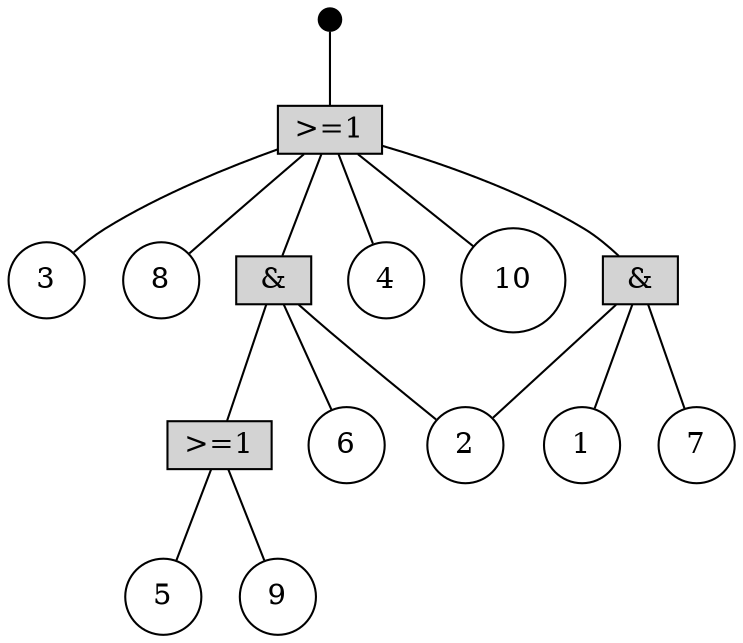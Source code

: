 digraph G {
0 [shape=point, style=filled, width=0.15, label="TOP"]; 0 -> 2 [style=filled, dir=none];3 [shape=circle, height=0.25, width=0.25, label="3"];
4 [shape=circle, height=0.25, width=0.25, label="1"];
5 [shape=circle, height=0.25, width=0.25, label="8"];
1 [shape=box, style=filled, height=0.25, width=0.5, label=">=1"];1 -> 10 [style=filled, dir=none];1 -> 11 [style=filled, dir=none];
7 [shape=circle, height=0.25, width=0.25, label="7"];
14 [shape=box, style=filled, height=0.25, width=0.5, label="&"];14 -> 1 [style=filled, dir=none];14 -> 9 [style=filled, dir=none];14 -> 8 [style=filled, dir=none];
9 [shape=circle, height=0.25, width=0.25, label="6"];
10 [shape=circle, height=0.25, width=0.25, label="5"];
11 [shape=circle, height=0.25, width=0.25, label="9"];
12 [shape=circle, height=0.25, width=0.25, label="4"];
6 [shape=circle, height=0.25, width=0.25, label="10"];
13 [shape=box, style=filled, height=0.25, width=0.5, label="&"];13 -> 8 [style=filled, dir=none];13 -> 7 [style=filled, dir=none];13 -> 4 [style=filled, dir=none];
8 [shape=circle, height=0.25, width=0.25, label="2"];
2 [shape=box, style=filled, height=0.25, width=0.5, label=">=1"];2 -> 14 [style=filled, dir=none];2 -> 5 [style=filled, dir=none];2 -> 13 [style=filled, dir=none];2 -> 6 [style=filled, dir=none];2 -> 12 [style=filled, dir=none];2 -> 3 [style=filled, dir=none];

}